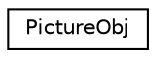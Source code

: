digraph "Graphical Class Hierarchy"
{
 // LATEX_PDF_SIZE
  edge [fontname="Helvetica",fontsize="10",labelfontname="Helvetica",labelfontsize="10"];
  node [fontname="Helvetica",fontsize="10",shape=record];
  rankdir="LR";
  Node0 [label="PictureObj",height=0.2,width=0.4,color="black", fillcolor="white", style="filled",URL="$class_picture_obj.html",tooltip="the illustration of PictureObj class"];
}
